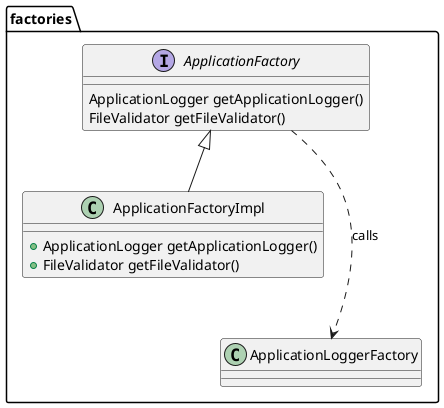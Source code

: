 @startuml

package factories {

interface ApplicationFactory {
ApplicationLogger getApplicationLogger()
FileValidator getFileValidator()
}

class ApplicationFactoryImpl {
+ApplicationLogger getApplicationLogger()
+FileValidator getFileValidator()
}

ApplicationFactory <|-- ApplicationFactoryImpl

ApplicationFactory ...> ApplicationLoggerFactory: calls

}

@enduml